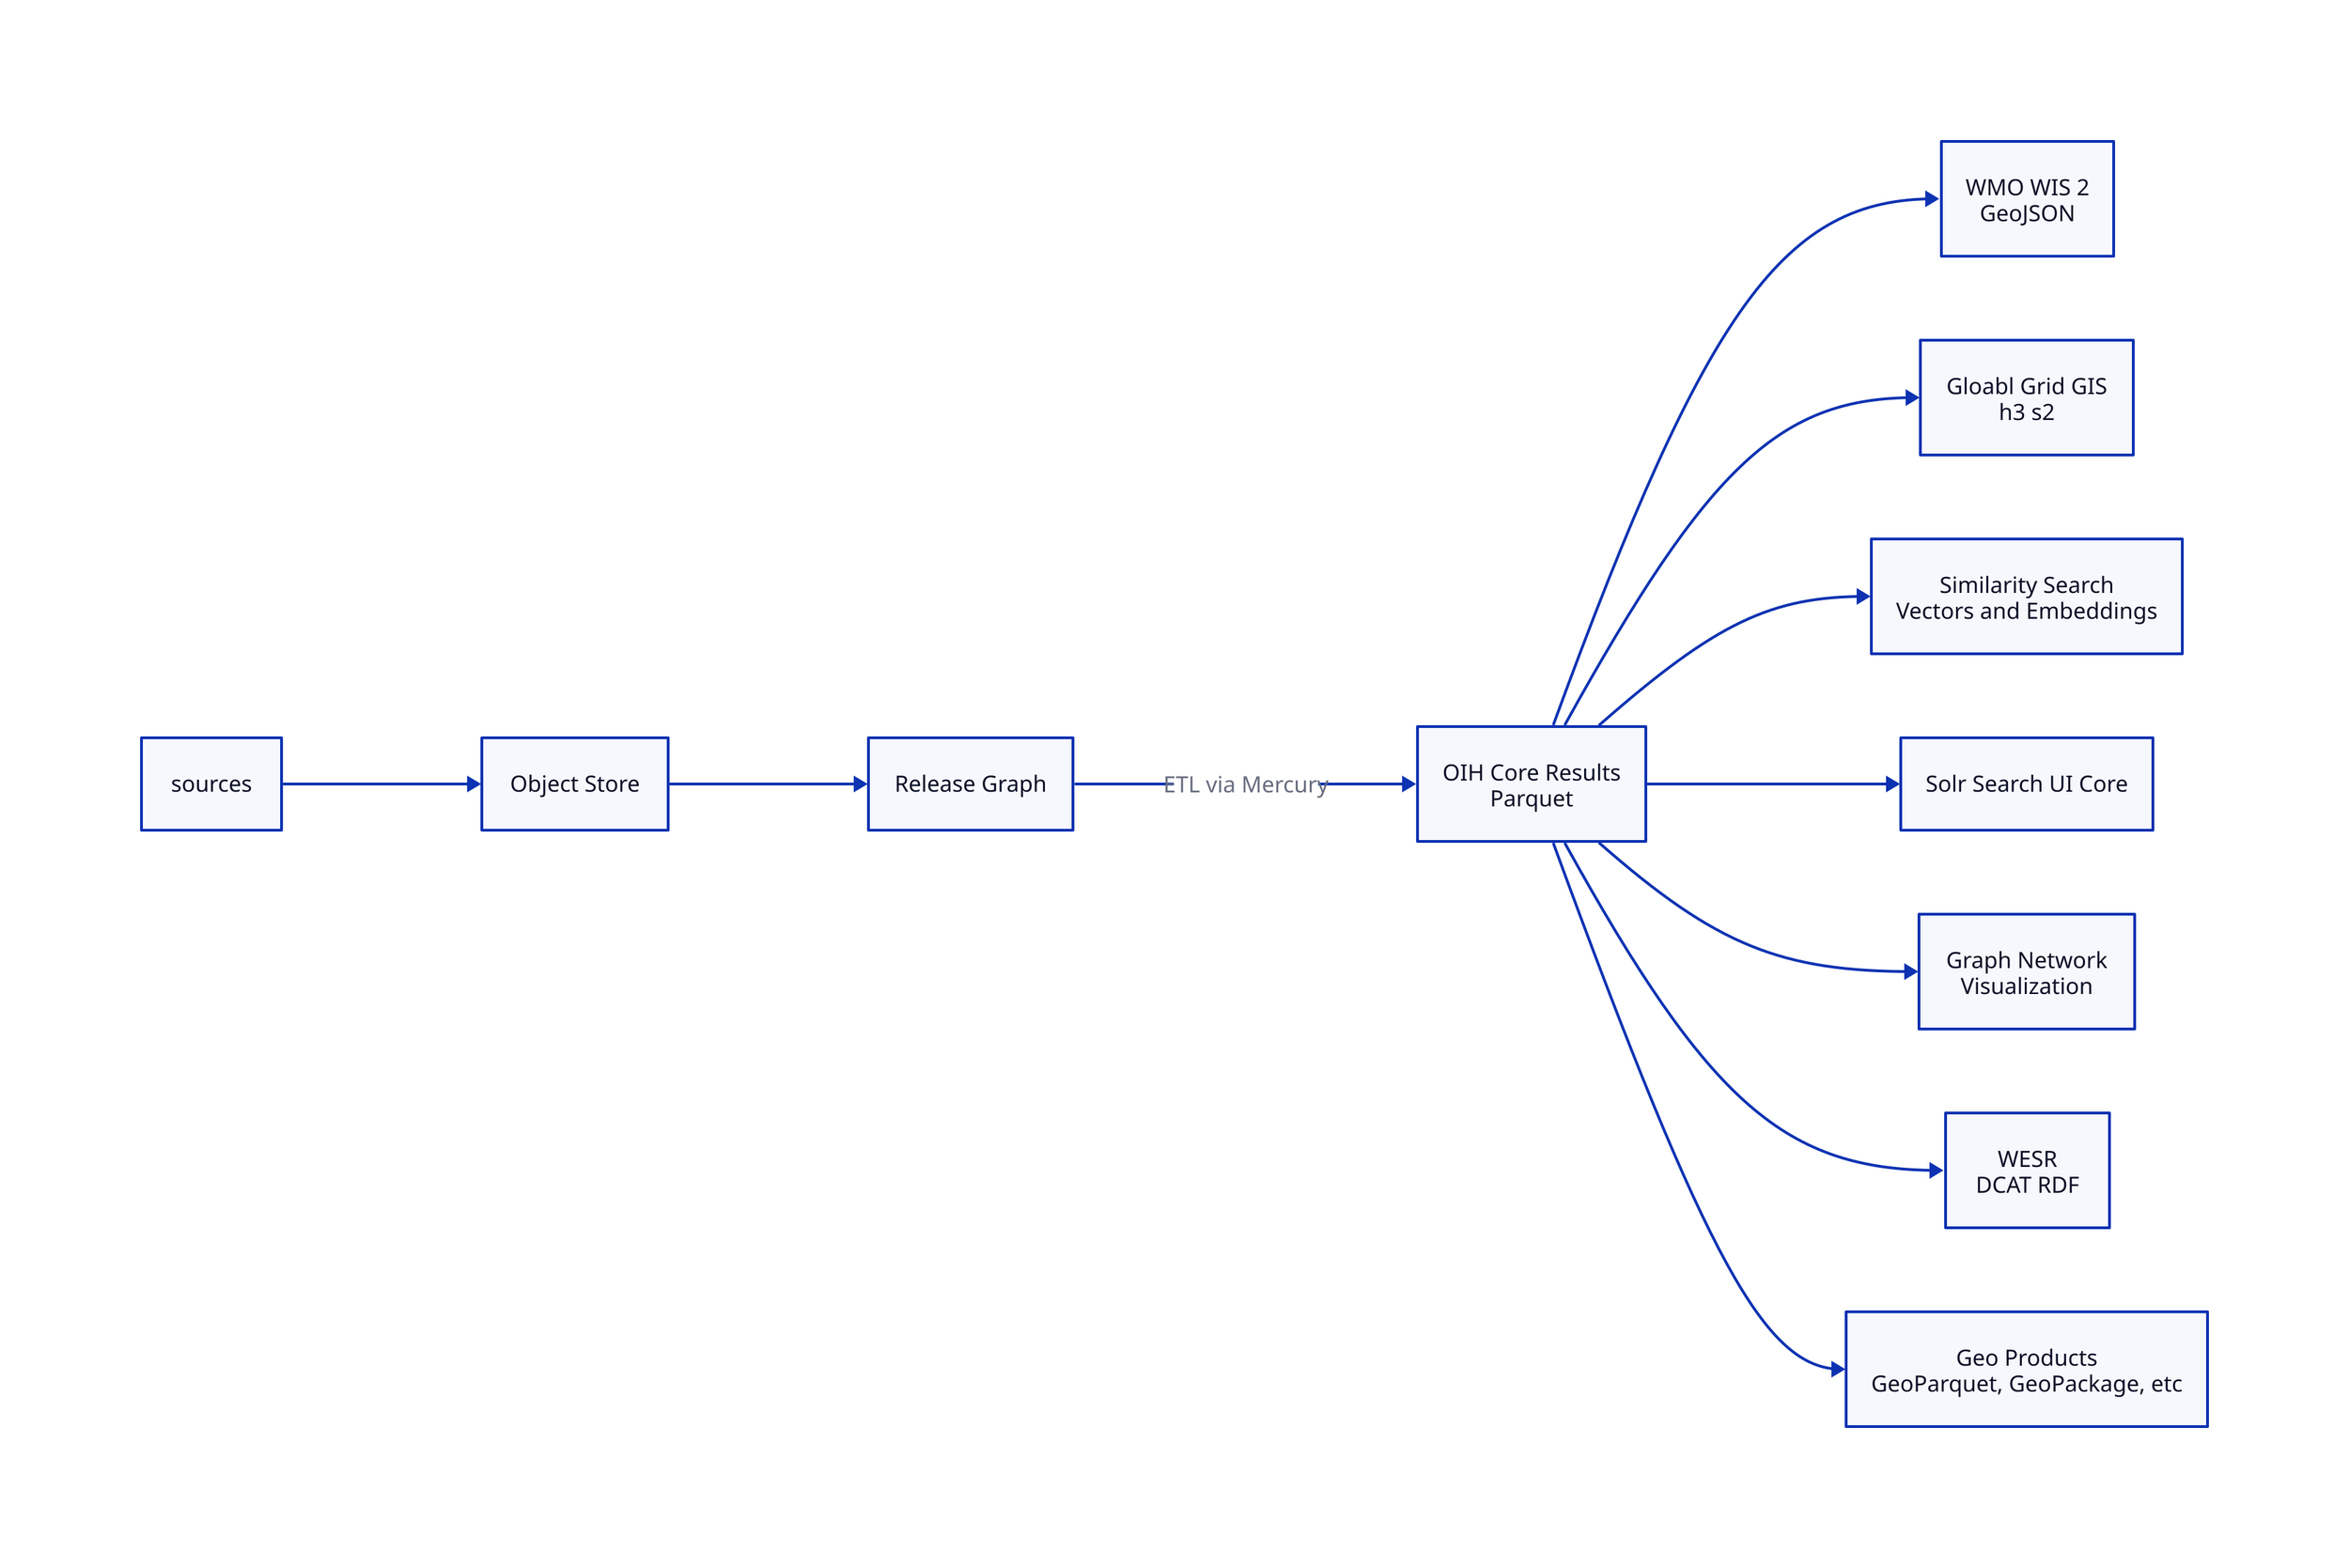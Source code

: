 direction:right

s: sources
os: Object Store
rg: Release Graph

sbr: OIH Core Results \nParquet

s -> os -> rg

rg -> sbr: ETL via Mercury

wis: WMO WIS 2 \n GeoJSON
gg: Gloabl Grid GIS \n h3 s2
v: Similarity Search \n Vectors and Embeddings
solr: Solr Search UI Core
gml: Graph Network \n Visualization
wesr: WESR \n DCAT RDF
geo: Geo Products \n GeoParquet, GeoPackage, etc

sbr -> wis
sbr -> gg
sbr -> v
sbr -> solr
sbr -> gml
sbr -> wesr
sbr -> geo
